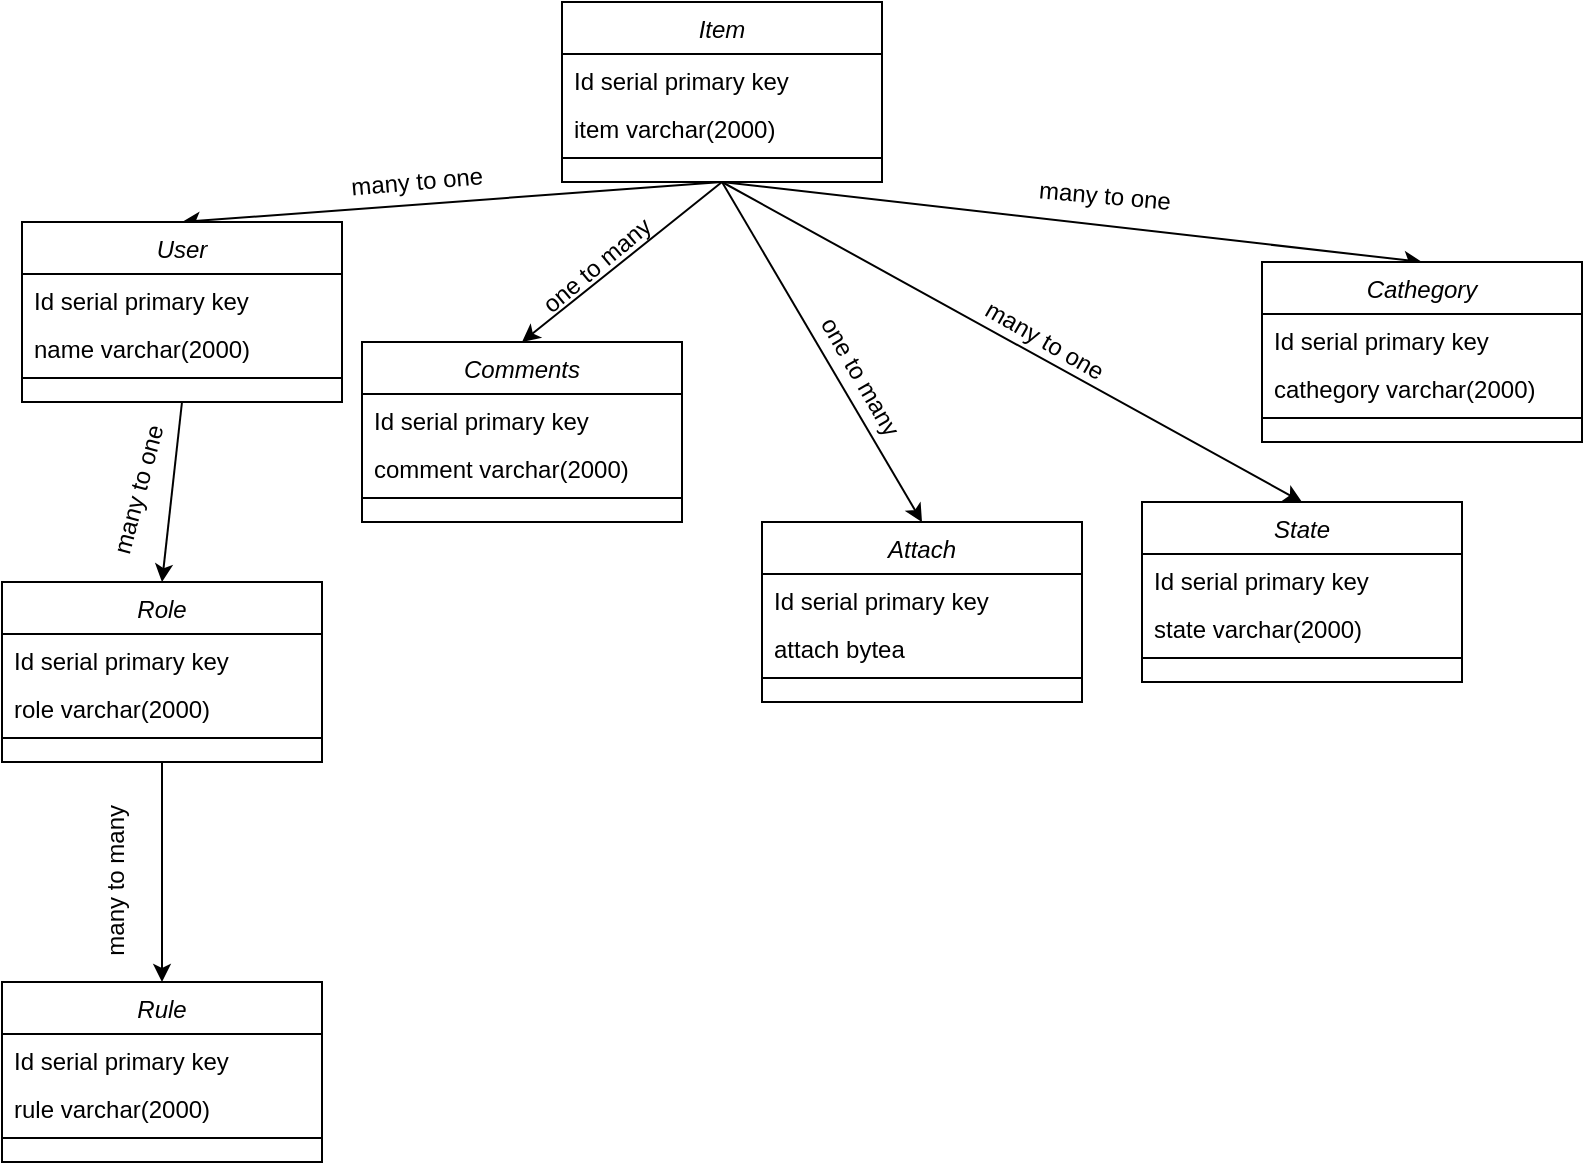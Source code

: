 <mxfile version="13.4.2" type="device"><diagram id="C5RBs43oDa-KdzZeNtuy" name="Page-1"><mxGraphModel dx="723" dy="375" grid="1" gridSize="10" guides="1" tooltips="1" connect="1" arrows="1" fold="1" page="1" pageScale="1" pageWidth="827" pageHeight="1169" math="0" shadow="0"><root><mxCell id="WIyWlLk6GJQsqaUBKTNV-0"/><mxCell id="WIyWlLk6GJQsqaUBKTNV-1" parent="WIyWlLk6GJQsqaUBKTNV-0"/><mxCell id="GgMLrUSq_mO213IiU33M-12" value="many to one&amp;nbsp;" style="text;html=1;resizable=0;points=[];;align=center;verticalAlign=middle;labelBackgroundColor=none;rounded=0;shadow=0;strokeWidth=1;fontSize=12;rotation=-75;" parent="WIyWlLk6GJQsqaUBKTNV-1" vertex="1" connectable="0"><mxGeometry x="90" y="260" as="geometry"><mxPoint x="-3.503" y="-0.853" as="offset"/></mxGeometry></mxCell><mxCell id="GgMLrUSq_mO213IiU33M-13" value="" style="endArrow=classic;html=1;entryX=0.5;entryY=0;entryDx=0;entryDy=0;" parent="WIyWlLk6GJQsqaUBKTNV-1" target="zkfFHV4jXpPFQw0GAbJ--0" edge="1"><mxGeometry width="50" height="50" relative="1" as="geometry"><mxPoint x="380" y="110" as="sourcePoint"/><mxPoint x="560" y="230" as="targetPoint"/></mxGeometry></mxCell><mxCell id="GgMLrUSq_mO213IiU33M-14" value="" style="endArrow=classic;html=1;" parent="WIyWlLk6GJQsqaUBKTNV-1" source="GgMLrUSq_mO213IiU33M-4" target="GgMLrUSq_mO213IiU33M-8" edge="1"><mxGeometry width="50" height="50" relative="1" as="geometry"><mxPoint x="200" y="160" as="sourcePoint"/><mxPoint x="250" y="110" as="targetPoint"/></mxGeometry></mxCell><mxCell id="GgMLrUSq_mO213IiU33M-15" value="" style="endArrow=classic;html=1;entryX=0.5;entryY=0;entryDx=0;entryDy=0;exitX=0.5;exitY=1;exitDx=0;exitDy=0;" parent="WIyWlLk6GJQsqaUBKTNV-1" target="GgMLrUSq_mO213IiU33M-4" edge="1" source="zkfFHV4jXpPFQw0GAbJ--0"><mxGeometry width="50" height="50" relative="1" as="geometry"><mxPoint x="300" y="210" as="sourcePoint"/><mxPoint x="150" y="220" as="targetPoint"/></mxGeometry></mxCell><mxCell id="GgMLrUSq_mO213IiU33M-16" value="many to many" style="text;html=1;resizable=0;points=[];;align=center;verticalAlign=middle;labelBackgroundColor=none;rounded=0;shadow=0;strokeWidth=1;fontSize=12;rotation=270;" parent="WIyWlLk6GJQsqaUBKTNV-1" vertex="1" connectable="0"><mxGeometry x="80.003" y="420.003" as="geometry"><mxPoint x="-39.503" y="-2.853" as="offset"/></mxGeometry></mxCell><mxCell id="GgMLrUSq_mO213IiU33M-17" value="Item" style="swimlane;fontStyle=2;align=center;verticalAlign=top;childLayout=stackLayout;horizontal=1;startSize=26;horizontalStack=0;resizeParent=1;resizeLast=0;collapsible=1;marginBottom=0;rounded=0;shadow=0;strokeWidth=1;" parent="WIyWlLk6GJQsqaUBKTNV-1" vertex="1"><mxGeometry x="300" y="20" width="160" height="90" as="geometry"><mxRectangle x="230" y="140" width="160" height="26" as="alternateBounds"/></mxGeometry></mxCell><mxCell id="GgMLrUSq_mO213IiU33M-18" value="Id serial primary key" style="text;align=left;verticalAlign=top;spacingLeft=4;spacingRight=4;overflow=hidden;rotatable=0;points=[[0,0.5],[1,0.5]];portConstraint=eastwest;" parent="GgMLrUSq_mO213IiU33M-17" vertex="1"><mxGeometry y="26" width="160" height="24" as="geometry"/></mxCell><mxCell id="GgMLrUSq_mO213IiU33M-19" value="item varchar(2000)" style="text;align=left;verticalAlign=top;spacingLeft=4;spacingRight=4;overflow=hidden;rotatable=0;points=[[0,0.5],[1,0.5]];portConstraint=eastwest;" parent="GgMLrUSq_mO213IiU33M-17" vertex="1"><mxGeometry y="50" width="160" height="24" as="geometry"/></mxCell><mxCell id="GgMLrUSq_mO213IiU33M-20" value="" style="line;html=1;strokeWidth=1;align=left;verticalAlign=middle;spacingTop=-1;spacingLeft=3;spacingRight=3;rotatable=0;labelPosition=right;points=[];portConstraint=eastwest;" parent="GgMLrUSq_mO213IiU33M-17" vertex="1"><mxGeometry y="74" width="160" height="8" as="geometry"/></mxCell><mxCell id="GgMLrUSq_mO213IiU33M-21" value="many to one" style="text;html=1;resizable=0;points=[];;align=center;verticalAlign=middle;labelBackgroundColor=none;rounded=0;shadow=0;strokeWidth=1;fontSize=12;rotation=-5;" parent="WIyWlLk6GJQsqaUBKTNV-1" vertex="1" connectable="0"><mxGeometry x="230.003" y="110.003" as="geometry"><mxPoint x="-3.503" y="-0.853" as="offset"/></mxGeometry></mxCell><mxCell id="GgMLrUSq_mO213IiU33M-27" value="" style="endArrow=classic;html=1;exitX=0.5;exitY=1;exitDx=0;exitDy=0;entryX=0.5;entryY=0;entryDx=0;entryDy=0;" parent="WIyWlLk6GJQsqaUBKTNV-1" source="GgMLrUSq_mO213IiU33M-17" target="GgMLrUSq_mO213IiU33M-23" edge="1"><mxGeometry width="50" height="50" relative="1" as="geometry"><mxPoint x="360" y="410" as="sourcePoint"/><mxPoint x="410" y="360" as="targetPoint"/></mxGeometry></mxCell><mxCell id="GgMLrUSq_mO213IiU33M-33" value="" style="endArrow=classic;html=1;exitX=0.5;exitY=1;exitDx=0;exitDy=0;entryX=0.5;entryY=0;entryDx=0;entryDy=0;" parent="WIyWlLk6GJQsqaUBKTNV-1" source="GgMLrUSq_mO213IiU33M-17" target="GgMLrUSq_mO213IiU33M-29" edge="1"><mxGeometry width="50" height="50" relative="1" as="geometry"><mxPoint x="350" y="410" as="sourcePoint"/><mxPoint x="400" y="360" as="targetPoint"/></mxGeometry></mxCell><mxCell id="GgMLrUSq_mO213IiU33M-34" value="one to many" style="text;html=1;resizable=0;points=[];;align=center;verticalAlign=middle;labelBackgroundColor=none;rounded=0;shadow=0;strokeWidth=1;fontSize=12;rotation=-40;" parent="WIyWlLk6GJQsqaUBKTNV-1" vertex="1" connectable="0"><mxGeometry x="320.003" y="150.003" as="geometry"><mxPoint x="-3.503" y="-0.853" as="offset"/></mxGeometry></mxCell><mxCell id="GgMLrUSq_mO213IiU33M-39" value="" style="endArrow=classic;html=1;entryX=0.5;entryY=0;entryDx=0;entryDy=0;exitX=0.5;exitY=1;exitDx=0;exitDy=0;" parent="WIyWlLk6GJQsqaUBKTNV-1" target="GgMLrUSq_mO213IiU33M-35" edge="1" source="GgMLrUSq_mO213IiU33M-17"><mxGeometry width="50" height="50" relative="1" as="geometry"><mxPoint x="480" y="380" as="sourcePoint"/><mxPoint x="400" y="460" as="targetPoint"/></mxGeometry></mxCell><mxCell id="GgMLrUSq_mO213IiU33M-44" value="" style="endArrow=classic;html=1;entryX=0.5;entryY=0;entryDx=0;entryDy=0;exitX=0.5;exitY=1;exitDx=0;exitDy=0;" parent="WIyWlLk6GJQsqaUBKTNV-1" target="GgMLrUSq_mO213IiU33M-40" edge="1" source="GgMLrUSq_mO213IiU33M-17"><mxGeometry width="50" height="50" relative="1" as="geometry"><mxPoint x="480" y="380" as="sourcePoint"/><mxPoint x="400" y="360" as="targetPoint"/></mxGeometry></mxCell><mxCell id="zkfFHV4jXpPFQw0GAbJ--0" value="User" style="swimlane;fontStyle=2;align=center;verticalAlign=top;childLayout=stackLayout;horizontal=1;startSize=26;horizontalStack=0;resizeParent=1;resizeLast=0;collapsible=1;marginBottom=0;rounded=0;shadow=0;strokeWidth=1;" parent="WIyWlLk6GJQsqaUBKTNV-1" vertex="1"><mxGeometry x="30" y="130" width="160" height="90" as="geometry"><mxRectangle x="230" y="140" width="160" height="26" as="alternateBounds"/></mxGeometry></mxCell><mxCell id="zkfFHV4jXpPFQw0GAbJ--1" value="Id serial primary key" style="text;align=left;verticalAlign=top;spacingLeft=4;spacingRight=4;overflow=hidden;rotatable=0;points=[[0,0.5],[1,0.5]];portConstraint=eastwest;" parent="zkfFHV4jXpPFQw0GAbJ--0" vertex="1"><mxGeometry y="26" width="160" height="24" as="geometry"/></mxCell><mxCell id="GgMLrUSq_mO213IiU33M-3" value="name varchar(2000)" style="text;align=left;verticalAlign=top;spacingLeft=4;spacingRight=4;overflow=hidden;rotatable=0;points=[[0,0.5],[1,0.5]];portConstraint=eastwest;" parent="zkfFHV4jXpPFQw0GAbJ--0" vertex="1"><mxGeometry y="50" width="160" height="24" as="geometry"/></mxCell><mxCell id="zkfFHV4jXpPFQw0GAbJ--4" value="" style="line;html=1;strokeWidth=1;align=left;verticalAlign=middle;spacingTop=-1;spacingLeft=3;spacingRight=3;rotatable=0;labelPosition=right;points=[];portConstraint=eastwest;" parent="zkfFHV4jXpPFQw0GAbJ--0" vertex="1"><mxGeometry y="74" width="160" height="8" as="geometry"/></mxCell><mxCell id="GgMLrUSq_mO213IiU33M-45" value="one to many" style="text;html=1;resizable=0;points=[];;align=center;verticalAlign=middle;labelBackgroundColor=none;rounded=0;shadow=0;strokeWidth=1;fontSize=12;rotation=60;" parent="WIyWlLk6GJQsqaUBKTNV-1" vertex="1" connectable="0"><mxGeometry x="450.003" y="210.003" as="geometry"><mxPoint x="-3.503" y="-0.853" as="offset"/></mxGeometry></mxCell><mxCell id="GgMLrUSq_mO213IiU33M-46" value="many to one" style="text;html=1;resizable=0;points=[];;align=center;verticalAlign=middle;labelBackgroundColor=none;rounded=0;shadow=0;strokeWidth=1;fontSize=12;rotation=30;" parent="WIyWlLk6GJQsqaUBKTNV-1" vertex="1" connectable="0"><mxGeometry x="570.003" y="195.003" as="geometry"><mxPoint x="-28.63" y="9.082" as="offset"/></mxGeometry></mxCell><mxCell id="GgMLrUSq_mO213IiU33M-40" value="Cathegory" style="swimlane;fontStyle=2;align=center;verticalAlign=top;childLayout=stackLayout;horizontal=1;startSize=26;horizontalStack=0;resizeParent=1;resizeLast=0;collapsible=1;marginBottom=0;rounded=0;shadow=0;strokeWidth=1;" parent="WIyWlLk6GJQsqaUBKTNV-1" vertex="1"><mxGeometry x="650" y="150" width="160" height="90" as="geometry"><mxRectangle x="230" y="140" width="160" height="26" as="alternateBounds"/></mxGeometry></mxCell><mxCell id="GgMLrUSq_mO213IiU33M-41" value="Id serial primary key" style="text;align=left;verticalAlign=top;spacingLeft=4;spacingRight=4;overflow=hidden;rotatable=0;points=[[0,0.5],[1,0.5]];portConstraint=eastwest;" parent="GgMLrUSq_mO213IiU33M-40" vertex="1"><mxGeometry y="26" width="160" height="24" as="geometry"/></mxCell><mxCell id="GgMLrUSq_mO213IiU33M-42" value="cathegory varchar(2000)" style="text;align=left;verticalAlign=top;spacingLeft=4;spacingRight=4;overflow=hidden;rotatable=0;points=[[0,0.5],[1,0.5]];portConstraint=eastwest;" parent="GgMLrUSq_mO213IiU33M-40" vertex="1"><mxGeometry y="50" width="160" height="24" as="geometry"/></mxCell><mxCell id="GgMLrUSq_mO213IiU33M-43" value="" style="line;html=1;strokeWidth=1;align=left;verticalAlign=middle;spacingTop=-1;spacingLeft=3;spacingRight=3;rotatable=0;labelPosition=right;points=[];portConstraint=eastwest;" parent="GgMLrUSq_mO213IiU33M-40" vertex="1"><mxGeometry y="74" width="160" height="8" as="geometry"/></mxCell><mxCell id="GgMLrUSq_mO213IiU33M-35" value="State" style="swimlane;fontStyle=2;align=center;verticalAlign=top;childLayout=stackLayout;horizontal=1;startSize=26;horizontalStack=0;resizeParent=1;resizeLast=0;collapsible=1;marginBottom=0;rounded=0;shadow=0;strokeWidth=1;" parent="WIyWlLk6GJQsqaUBKTNV-1" vertex="1"><mxGeometry x="590" y="270" width="160" height="90" as="geometry"><mxRectangle x="230" y="140" width="160" height="26" as="alternateBounds"/></mxGeometry></mxCell><mxCell id="GgMLrUSq_mO213IiU33M-36" value="Id serial primary key" style="text;align=left;verticalAlign=top;spacingLeft=4;spacingRight=4;overflow=hidden;rotatable=0;points=[[0,0.5],[1,0.5]];portConstraint=eastwest;" parent="GgMLrUSq_mO213IiU33M-35" vertex="1"><mxGeometry y="26" width="160" height="24" as="geometry"/></mxCell><mxCell id="GgMLrUSq_mO213IiU33M-37" value="state varchar(2000)" style="text;align=left;verticalAlign=top;spacingLeft=4;spacingRight=4;overflow=hidden;rotatable=0;points=[[0,0.5],[1,0.5]];portConstraint=eastwest;" parent="GgMLrUSq_mO213IiU33M-35" vertex="1"><mxGeometry y="50" width="160" height="24" as="geometry"/></mxCell><mxCell id="GgMLrUSq_mO213IiU33M-38" value="" style="line;html=1;strokeWidth=1;align=left;verticalAlign=middle;spacingTop=-1;spacingLeft=3;spacingRight=3;rotatable=0;labelPosition=right;points=[];portConstraint=eastwest;" parent="GgMLrUSq_mO213IiU33M-35" vertex="1"><mxGeometry y="74" width="160" height="8" as="geometry"/></mxCell><mxCell id="GgMLrUSq_mO213IiU33M-29" value="Attach" style="swimlane;fontStyle=2;align=center;verticalAlign=top;childLayout=stackLayout;horizontal=1;startSize=26;horizontalStack=0;resizeParent=1;resizeLast=0;collapsible=1;marginBottom=0;rounded=0;shadow=0;strokeWidth=1;" parent="WIyWlLk6GJQsqaUBKTNV-1" vertex="1"><mxGeometry x="400" y="280" width="160" height="90" as="geometry"><mxRectangle x="230" y="140" width="160" height="26" as="alternateBounds"/></mxGeometry></mxCell><mxCell id="GgMLrUSq_mO213IiU33M-30" value="Id serial primary key" style="text;align=left;verticalAlign=top;spacingLeft=4;spacingRight=4;overflow=hidden;rotatable=0;points=[[0,0.5],[1,0.5]];portConstraint=eastwest;" parent="GgMLrUSq_mO213IiU33M-29" vertex="1"><mxGeometry y="26" width="160" height="24" as="geometry"/></mxCell><mxCell id="GgMLrUSq_mO213IiU33M-31" value="attach bytea" style="text;align=left;verticalAlign=top;spacingLeft=4;spacingRight=4;overflow=hidden;rotatable=0;points=[[0,0.5],[1,0.5]];portConstraint=eastwest;" parent="GgMLrUSq_mO213IiU33M-29" vertex="1"><mxGeometry y="50" width="160" height="24" as="geometry"/></mxCell><mxCell id="GgMLrUSq_mO213IiU33M-32" value="" style="line;html=1;strokeWidth=1;align=left;verticalAlign=middle;spacingTop=-1;spacingLeft=3;spacingRight=3;rotatable=0;labelPosition=right;points=[];portConstraint=eastwest;" parent="GgMLrUSq_mO213IiU33M-29" vertex="1"><mxGeometry y="74" width="160" height="8" as="geometry"/></mxCell><mxCell id="GgMLrUSq_mO213IiU33M-4" value="Role" style="swimlane;fontStyle=2;align=center;verticalAlign=top;childLayout=stackLayout;horizontal=1;startSize=26;horizontalStack=0;resizeParent=1;resizeLast=0;collapsible=1;marginBottom=0;rounded=0;shadow=0;strokeWidth=1;" parent="WIyWlLk6GJQsqaUBKTNV-1" vertex="1"><mxGeometry x="20" y="310" width="160" height="90" as="geometry"><mxRectangle x="230" y="140" width="160" height="26" as="alternateBounds"/></mxGeometry></mxCell><mxCell id="GgMLrUSq_mO213IiU33M-5" value="Id serial primary key" style="text;align=left;verticalAlign=top;spacingLeft=4;spacingRight=4;overflow=hidden;rotatable=0;points=[[0,0.5],[1,0.5]];portConstraint=eastwest;" parent="GgMLrUSq_mO213IiU33M-4" vertex="1"><mxGeometry y="26" width="160" height="24" as="geometry"/></mxCell><mxCell id="GgMLrUSq_mO213IiU33M-6" value="role varchar(2000)" style="text;align=left;verticalAlign=top;spacingLeft=4;spacingRight=4;overflow=hidden;rotatable=0;points=[[0,0.5],[1,0.5]];portConstraint=eastwest;" parent="GgMLrUSq_mO213IiU33M-4" vertex="1"><mxGeometry y="50" width="160" height="24" as="geometry"/></mxCell><mxCell id="GgMLrUSq_mO213IiU33M-7" value="" style="line;html=1;strokeWidth=1;align=left;verticalAlign=middle;spacingTop=-1;spacingLeft=3;spacingRight=3;rotatable=0;labelPosition=right;points=[];portConstraint=eastwest;" parent="GgMLrUSq_mO213IiU33M-4" vertex="1"><mxGeometry y="74" width="160" height="8" as="geometry"/></mxCell><mxCell id="GgMLrUSq_mO213IiU33M-8" value="Rule" style="swimlane;fontStyle=2;align=center;verticalAlign=top;childLayout=stackLayout;horizontal=1;startSize=26;horizontalStack=0;resizeParent=1;resizeLast=0;collapsible=1;marginBottom=0;rounded=0;shadow=0;strokeWidth=1;" parent="WIyWlLk6GJQsqaUBKTNV-1" vertex="1"><mxGeometry x="20" y="510" width="160" height="90" as="geometry"><mxRectangle x="230" y="140" width="160" height="26" as="alternateBounds"/></mxGeometry></mxCell><mxCell id="GgMLrUSq_mO213IiU33M-9" value="Id serial primary key" style="text;align=left;verticalAlign=top;spacingLeft=4;spacingRight=4;overflow=hidden;rotatable=0;points=[[0,0.5],[1,0.5]];portConstraint=eastwest;" parent="GgMLrUSq_mO213IiU33M-8" vertex="1"><mxGeometry y="26" width="160" height="24" as="geometry"/></mxCell><mxCell id="GgMLrUSq_mO213IiU33M-10" value="rule varchar(2000)" style="text;align=left;verticalAlign=top;spacingLeft=4;spacingRight=4;overflow=hidden;rotatable=0;points=[[0,0.5],[1,0.5]];portConstraint=eastwest;" parent="GgMLrUSq_mO213IiU33M-8" vertex="1"><mxGeometry y="50" width="160" height="24" as="geometry"/></mxCell><mxCell id="GgMLrUSq_mO213IiU33M-11" value="" style="line;html=1;strokeWidth=1;align=left;verticalAlign=middle;spacingTop=-1;spacingLeft=3;spacingRight=3;rotatable=0;labelPosition=right;points=[];portConstraint=eastwest;" parent="GgMLrUSq_mO213IiU33M-8" vertex="1"><mxGeometry y="74" width="160" height="8" as="geometry"/></mxCell><mxCell id="GgMLrUSq_mO213IiU33M-23" value="Comments" style="swimlane;fontStyle=2;align=center;verticalAlign=top;childLayout=stackLayout;horizontal=1;startSize=26;horizontalStack=0;resizeParent=1;resizeLast=0;collapsible=1;marginBottom=0;rounded=0;shadow=0;strokeWidth=1;" parent="WIyWlLk6GJQsqaUBKTNV-1" vertex="1"><mxGeometry x="200" y="190" width="160" height="90" as="geometry"><mxRectangle x="230" y="140" width="160" height="26" as="alternateBounds"/></mxGeometry></mxCell><mxCell id="GgMLrUSq_mO213IiU33M-24" value="Id serial primary key" style="text;align=left;verticalAlign=top;spacingLeft=4;spacingRight=4;overflow=hidden;rotatable=0;points=[[0,0.5],[1,0.5]];portConstraint=eastwest;" parent="GgMLrUSq_mO213IiU33M-23" vertex="1"><mxGeometry y="26" width="160" height="24" as="geometry"/></mxCell><mxCell id="GgMLrUSq_mO213IiU33M-25" value="comment varchar(2000)" style="text;align=left;verticalAlign=top;spacingLeft=4;spacingRight=4;overflow=hidden;rotatable=0;points=[[0,0.5],[1,0.5]];portConstraint=eastwest;" parent="GgMLrUSq_mO213IiU33M-23" vertex="1"><mxGeometry y="50" width="160" height="24" as="geometry"/></mxCell><mxCell id="GgMLrUSq_mO213IiU33M-26" value="" style="line;html=1;strokeWidth=1;align=left;verticalAlign=middle;spacingTop=-1;spacingLeft=3;spacingRight=3;rotatable=0;labelPosition=right;points=[];portConstraint=eastwest;" parent="GgMLrUSq_mO213IiU33M-23" vertex="1"><mxGeometry y="74" width="160" height="8" as="geometry"/></mxCell><mxCell id="8p5xygt9W5ol3NuVv9bD-1" value="many to one" style="text;html=1;resizable=0;points=[];;align=center;verticalAlign=middle;labelBackgroundColor=none;rounded=0;shadow=0;strokeWidth=1;fontSize=12;rotation=5;" vertex="1" connectable="0" parent="WIyWlLk6GJQsqaUBKTNV-1"><mxGeometry x="600.0" y="109.998" as="geometry"><mxPoint x="-28.63" y="9.082" as="offset"/></mxGeometry></mxCell></root></mxGraphModel></diagram></mxfile>